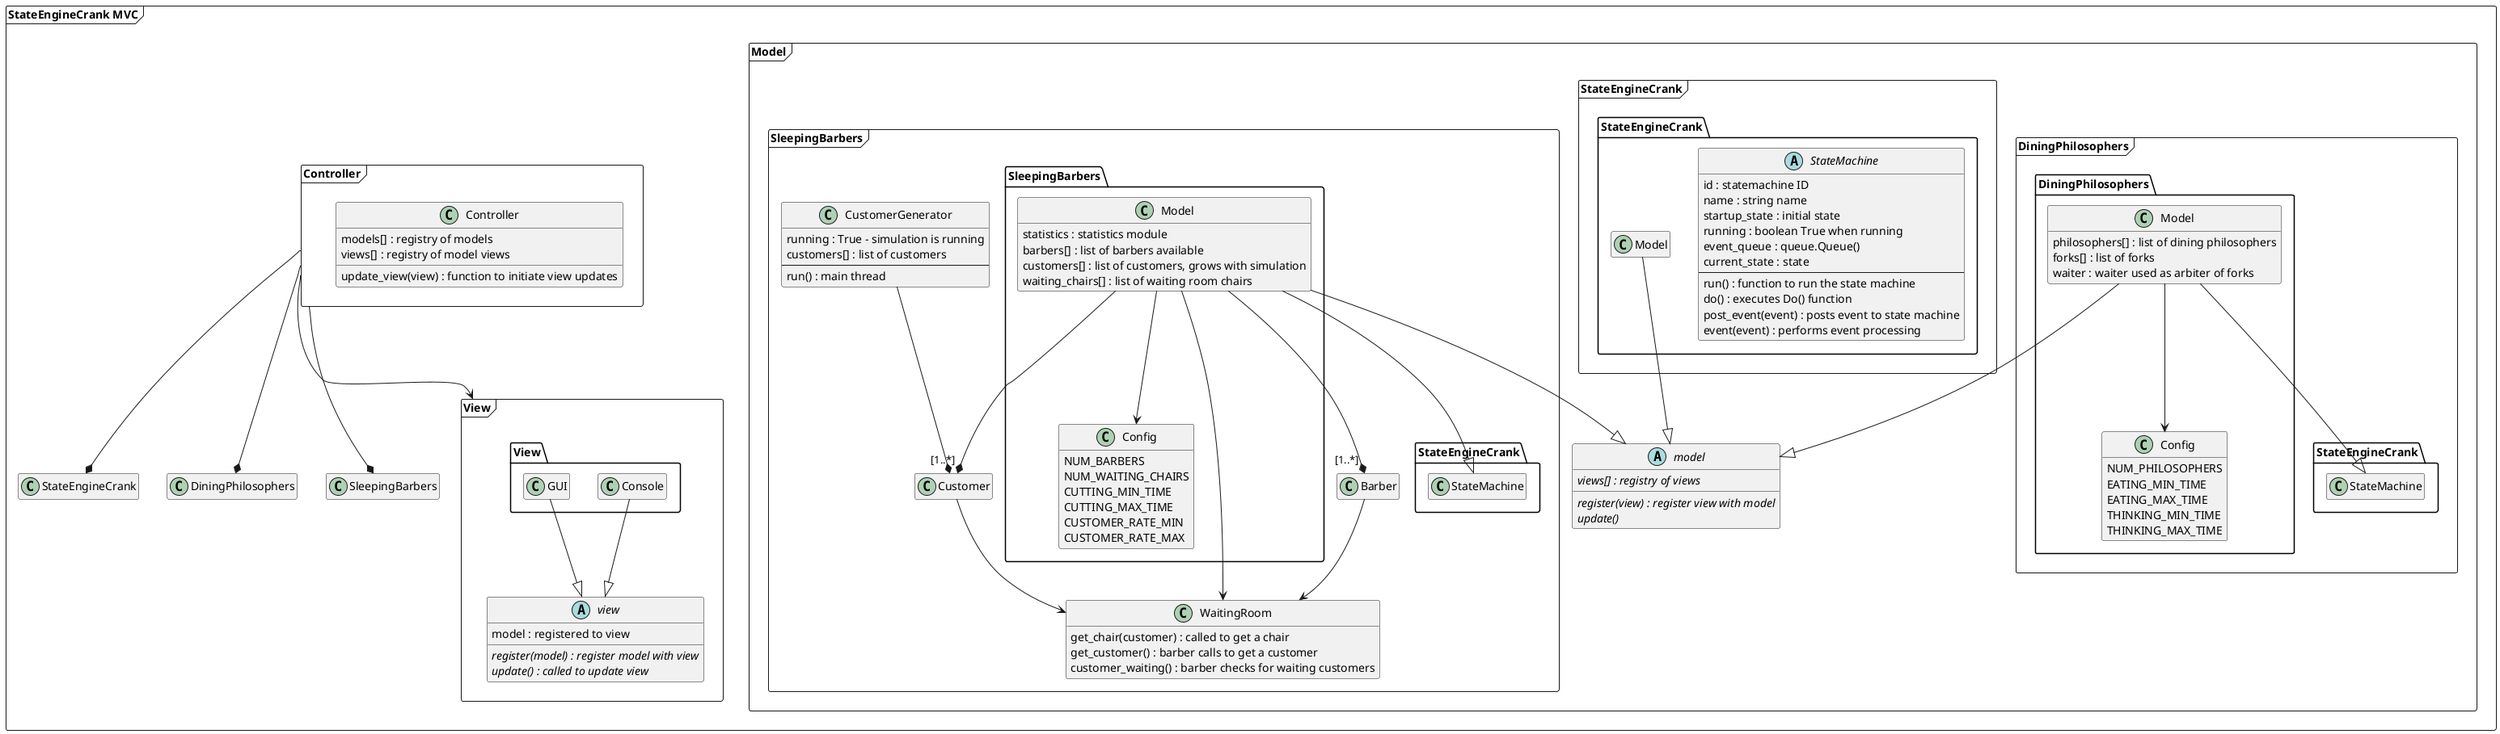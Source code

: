 @startuml

hide empty members

package "StateEngineCrank MVC" <<Frame>> {

    package Model <<Frame>> {
        abstract class model {
            {abstract} views[] : registry of views
            {abstract} register(view) : register view with model
            {abstract} update()
        }
        package StateEngineCrank <<Frame>> {
            abstract class StateEngineCrank.StateMachine {
                id : statemachine ID
                name : string name
                startup_state : initial state
                running : boolean True when running
                event_queue : queue.Queue()
                current_state : state
                ---
                run() : function to run the state machine
                do() : executes Do() function
                post_event(event) : posts event to state machine
                event(event) : performs event processing
            }
            class StateEngineCrank.Model {
            }
            StateEngineCrank.Model --|> model
        }
        package DiningPhilosophers <<Frame>> {
            class DiningPhilosophers.Config {
                NUM_PHILOSOPHERS
                EATING_MIN_TIME
                EATING_MAX_TIME
                THINKING_MIN_TIME
                THINKING_MAX_TIME
            }
            class DiningPhilosophers.Model {
                philosophers[] : list of dining philosophers
                forks[] : list of forks
                waiter : waiter used as arbiter of forks
            }
            DiningPhilosophers.Model --|> model
            DiningPhilosophers.Model --> DiningPhilosophers.Config
            DiningPhilosophers.Model --|> StateEngineCrank.StateMachine
        }
        package SleepingBarbers <<Frame>> {
            class WaitingRoom {
                get_chair(customer) : called to get a chair
                get_customer() : barber calls to get a customer
                customer_waiting() : barber checks for waiting customers
            }
            class SleepingBarbers.Config {
                NUM_BARBERS
                NUM_WAITING_CHAIRS
                CUTTING_MIN_TIME
                CUTTING_MAX_TIME
                CUSTOMER_RATE_MIN
                CUSTOMER_RATE_MAX
            }
            class Barber {
            }
            Barber --> WaitingRoom

            class Customer {
            }
            Customer --> WaitingRoom

            class SleepingBarbers.Model {
                statistics : statistics module
                barbers[] : list of barbers available
                customers[] : list of customers, grows with simulation
                waiting_chairs[] : list of waiting room chairs
            }
            SleepingBarbers.Model --|> model
            SleepingBarbers.Model --* "[1..*]" Barber
            SleepingBarbers.Model --* "[1..*]" Customer
            SleepingBarbers.Model --> WaitingRoom
            SleepingBarbers.Model --|> StateEngineCrank.StateMachine
            SleepingBarbers.Model --> SleepingBarbers.Config
            class CustomerGenerator {
                running : True - simulation is running
                customers[] : list of customers
                ---
                run() : main thread
            }
            CustomerGenerator --* Customer
        }
    }

    package View <<Frame>> {
        abstract class view {
            model : registered to view
            {abstract} register(model) : register model with view
            {abstract} update() : called to update view
        }
        class View.Console {
        }
        class View.GUI {
        }
        View.Console --|> view
        View.GUI --|> view
    }

    package Controller <<Frame>> {
        class Controller {
            models[] : registry of models
            views[] : registry of model views
            update_view(view) : function to initiate view updates
        }
    }
    Controller --* StateEngineCrank
    Controller --* DiningPhilosophers
    Controller --* SleepingBarbers
    Controller --> View
}
@enduml

